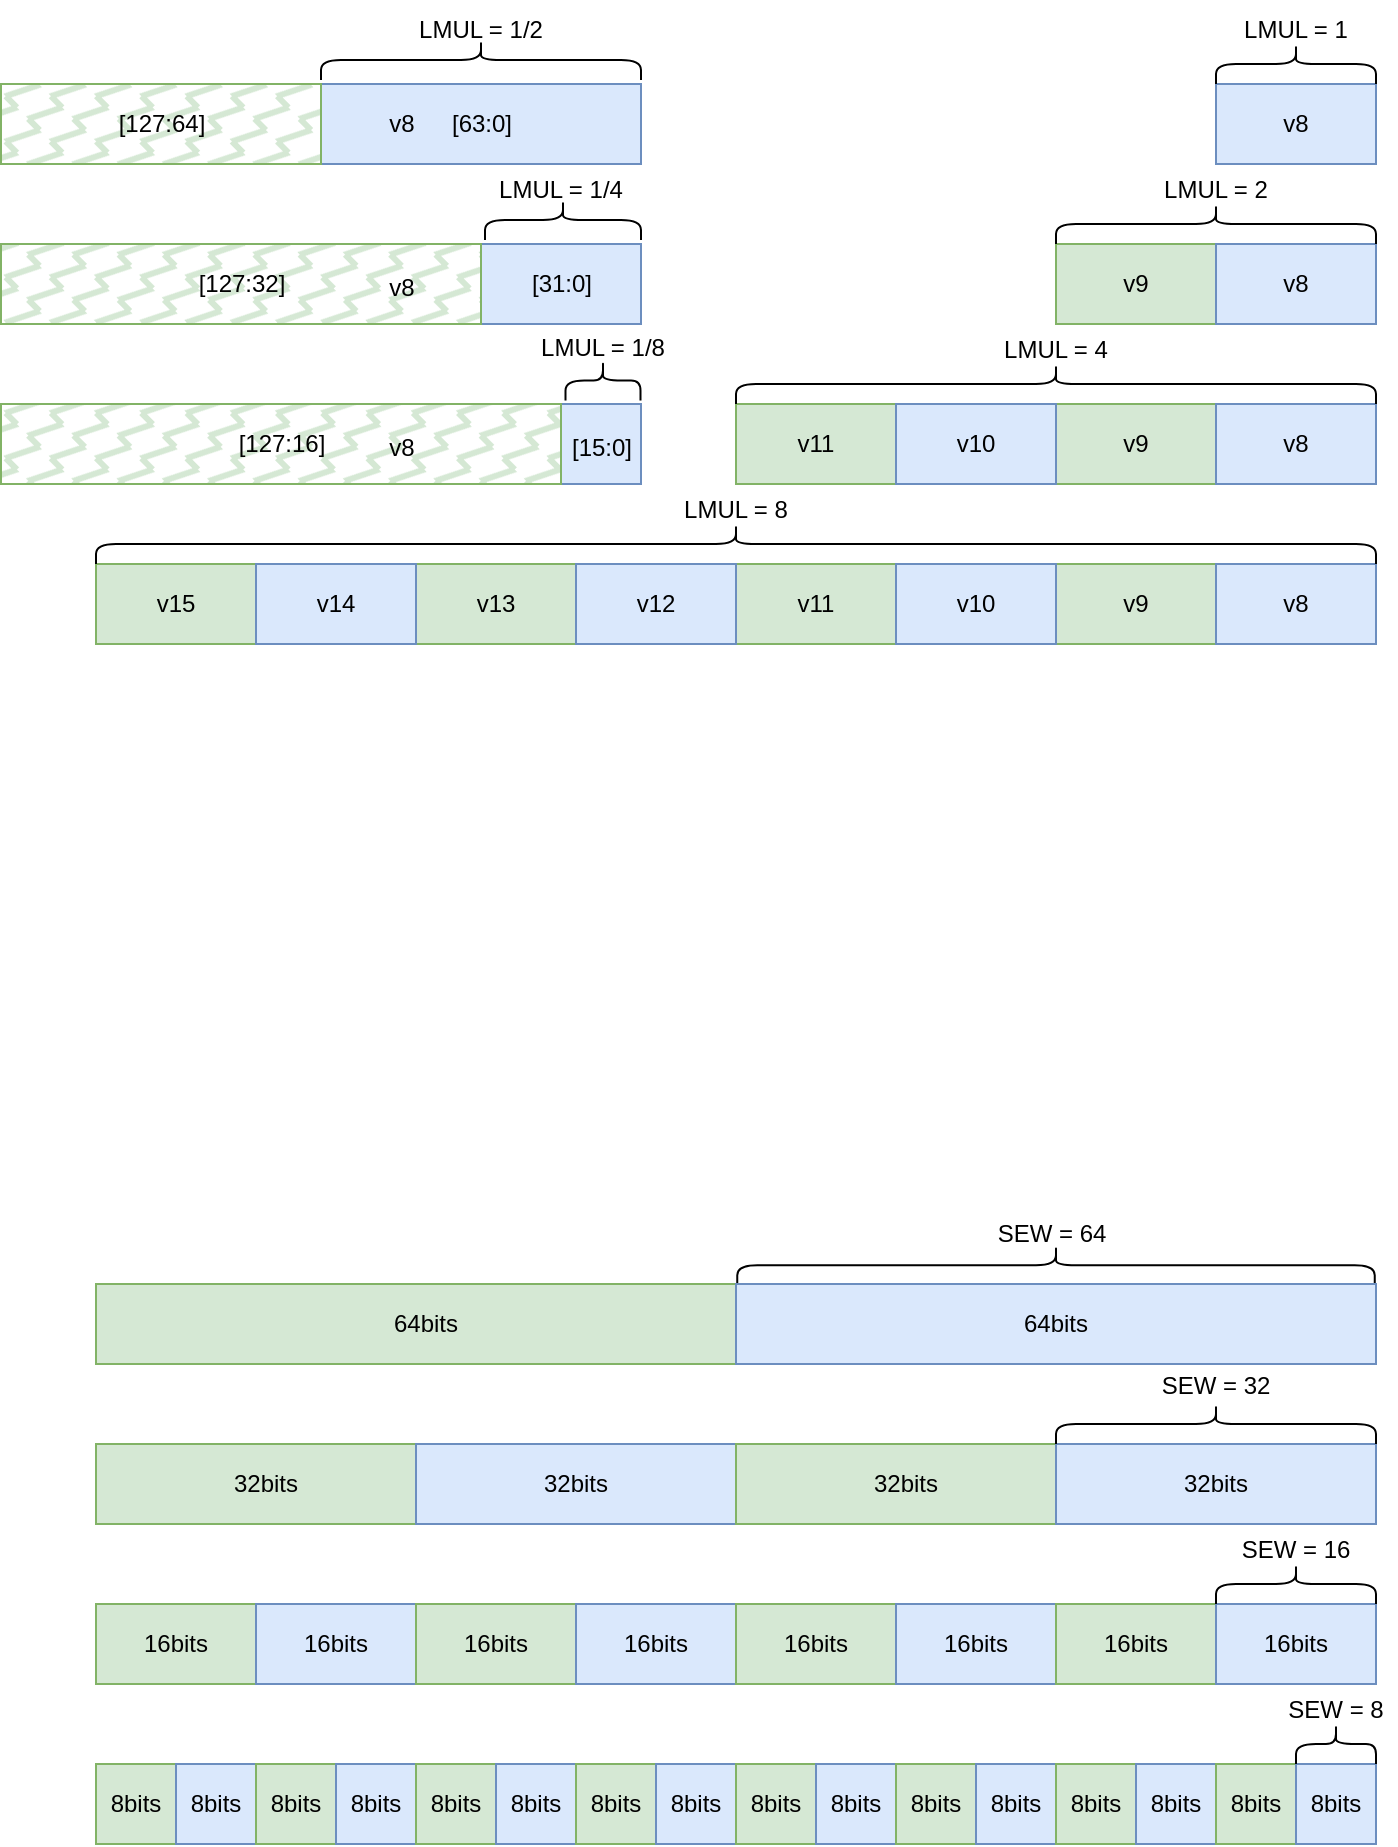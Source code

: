 <mxfile version="21.6.8" type="github">
  <diagram name="第 1 页" id="jzvlUdwYjkxxVMhNJvlO">
    <mxGraphModel dx="2026" dy="1145" grid="0" gridSize="10" guides="1" tooltips="1" connect="1" arrows="1" fold="1" page="0" pageScale="1" pageWidth="827" pageHeight="1169" math="0" shadow="0">
      <root>
        <mxCell id="0" />
        <mxCell id="1" parent="0" />
        <mxCell id="4ZSyjeYfk-KYgpUlRUSk-16" value="" style="rounded=0;whiteSpace=wrap;html=1;fillColor=#dae8fc;strokeColor=#6c8ebf;" vertex="1" parent="1">
          <mxGeometry x="680" y="80" width="80" height="40" as="geometry" />
        </mxCell>
        <mxCell id="4ZSyjeYfk-KYgpUlRUSk-8" value="" style="rounded=0;whiteSpace=wrap;html=1;fillColor=#d5e8d4;strokeColor=#82b366;" vertex="1" parent="1">
          <mxGeometry x="600" y="160" width="80" height="40" as="geometry" />
        </mxCell>
        <mxCell id="4ZSyjeYfk-KYgpUlRUSk-9" value="" style="rounded=0;whiteSpace=wrap;html=1;fillColor=#dae8fc;strokeColor=#6c8ebf;" vertex="1" parent="1">
          <mxGeometry x="680" y="160" width="80" height="40" as="geometry" />
        </mxCell>
        <mxCell id="4ZSyjeYfk-KYgpUlRUSk-18" value="v8" style="text;html=1;strokeColor=none;fillColor=none;align=center;verticalAlign=middle;whiteSpace=wrap;rounded=0;" vertex="1" parent="1">
          <mxGeometry x="690" y="85" width="60" height="30" as="geometry" />
        </mxCell>
        <mxCell id="4ZSyjeYfk-KYgpUlRUSk-20" value="v9" style="text;html=1;strokeColor=none;fillColor=none;align=center;verticalAlign=middle;whiteSpace=wrap;rounded=0;" vertex="1" parent="1">
          <mxGeometry x="610" y="165" width="60" height="30" as="geometry" />
        </mxCell>
        <mxCell id="4ZSyjeYfk-KYgpUlRUSk-21" value="v8" style="text;html=1;strokeColor=none;fillColor=none;align=center;verticalAlign=middle;whiteSpace=wrap;rounded=0;" vertex="1" parent="1">
          <mxGeometry x="690" y="165" width="60" height="30" as="geometry" />
        </mxCell>
        <mxCell id="4ZSyjeYfk-KYgpUlRUSk-22" value="" style="rounded=0;whiteSpace=wrap;html=1;fillColor=#d5e8d4;strokeColor=#82b366;" vertex="1" parent="1">
          <mxGeometry x="600" y="240" width="80" height="40" as="geometry" />
        </mxCell>
        <mxCell id="4ZSyjeYfk-KYgpUlRUSk-23" value="" style="rounded=0;whiteSpace=wrap;html=1;fillColor=#dae8fc;strokeColor=#6c8ebf;" vertex="1" parent="1">
          <mxGeometry x="680" y="240" width="80" height="40" as="geometry" />
        </mxCell>
        <mxCell id="4ZSyjeYfk-KYgpUlRUSk-24" value="v9" style="text;html=1;strokeColor=none;fillColor=none;align=center;verticalAlign=middle;whiteSpace=wrap;rounded=0;" vertex="1" parent="1">
          <mxGeometry x="610" y="245" width="60" height="30" as="geometry" />
        </mxCell>
        <mxCell id="4ZSyjeYfk-KYgpUlRUSk-25" value="v8" style="text;html=1;strokeColor=none;fillColor=none;align=center;verticalAlign=middle;whiteSpace=wrap;rounded=0;" vertex="1" parent="1">
          <mxGeometry x="690" y="245" width="60" height="30" as="geometry" />
        </mxCell>
        <mxCell id="4ZSyjeYfk-KYgpUlRUSk-26" value="" style="rounded=0;whiteSpace=wrap;html=1;fillColor=#d5e8d4;strokeColor=#82b366;" vertex="1" parent="1">
          <mxGeometry x="440" y="240" width="80" height="40" as="geometry" />
        </mxCell>
        <mxCell id="4ZSyjeYfk-KYgpUlRUSk-27" value="" style="rounded=0;whiteSpace=wrap;html=1;fillColor=#dae8fc;strokeColor=#6c8ebf;" vertex="1" parent="1">
          <mxGeometry x="520" y="240" width="80" height="40" as="geometry" />
        </mxCell>
        <mxCell id="4ZSyjeYfk-KYgpUlRUSk-29" value="v10" style="text;html=1;strokeColor=none;fillColor=none;align=center;verticalAlign=middle;whiteSpace=wrap;rounded=0;" vertex="1" parent="1">
          <mxGeometry x="530" y="245" width="60" height="30" as="geometry" />
        </mxCell>
        <mxCell id="4ZSyjeYfk-KYgpUlRUSk-30" value="v11" style="text;html=1;strokeColor=none;fillColor=none;align=center;verticalAlign=middle;whiteSpace=wrap;rounded=0;" vertex="1" parent="1">
          <mxGeometry x="450" y="245" width="60" height="30" as="geometry" />
        </mxCell>
        <mxCell id="4ZSyjeYfk-KYgpUlRUSk-31" value="" style="rounded=0;whiteSpace=wrap;html=1;fillColor=#d5e8d4;strokeColor=#82b366;" vertex="1" parent="1">
          <mxGeometry x="600" y="320" width="80" height="40" as="geometry" />
        </mxCell>
        <mxCell id="4ZSyjeYfk-KYgpUlRUSk-32" value="" style="rounded=0;whiteSpace=wrap;html=1;fillColor=#dae8fc;strokeColor=#6c8ebf;" vertex="1" parent="1">
          <mxGeometry x="680" y="320" width="80" height="40" as="geometry" />
        </mxCell>
        <mxCell id="4ZSyjeYfk-KYgpUlRUSk-33" value="v9" style="text;html=1;strokeColor=none;fillColor=none;align=center;verticalAlign=middle;whiteSpace=wrap;rounded=0;" vertex="1" parent="1">
          <mxGeometry x="610" y="325" width="60" height="30" as="geometry" />
        </mxCell>
        <mxCell id="4ZSyjeYfk-KYgpUlRUSk-34" value="v8" style="text;html=1;strokeColor=none;fillColor=none;align=center;verticalAlign=middle;whiteSpace=wrap;rounded=0;" vertex="1" parent="1">
          <mxGeometry x="690" y="325" width="60" height="30" as="geometry" />
        </mxCell>
        <mxCell id="4ZSyjeYfk-KYgpUlRUSk-35" value="" style="rounded=0;whiteSpace=wrap;html=1;fillColor=#d5e8d4;strokeColor=#82b366;" vertex="1" parent="1">
          <mxGeometry x="440" y="320" width="80" height="40" as="geometry" />
        </mxCell>
        <mxCell id="4ZSyjeYfk-KYgpUlRUSk-36" value="" style="rounded=0;whiteSpace=wrap;html=1;fillColor=#dae8fc;strokeColor=#6c8ebf;" vertex="1" parent="1">
          <mxGeometry x="520" y="320" width="80" height="40" as="geometry" />
        </mxCell>
        <mxCell id="4ZSyjeYfk-KYgpUlRUSk-37" value="v10" style="text;html=1;strokeColor=none;fillColor=none;align=center;verticalAlign=middle;whiteSpace=wrap;rounded=0;" vertex="1" parent="1">
          <mxGeometry x="530" y="325" width="60" height="30" as="geometry" />
        </mxCell>
        <mxCell id="4ZSyjeYfk-KYgpUlRUSk-38" value="v11" style="text;html=1;strokeColor=none;fillColor=none;align=center;verticalAlign=middle;whiteSpace=wrap;rounded=0;" vertex="1" parent="1">
          <mxGeometry x="450" y="325" width="60" height="30" as="geometry" />
        </mxCell>
        <mxCell id="4ZSyjeYfk-KYgpUlRUSk-39" value="" style="rounded=0;whiteSpace=wrap;html=1;fillColor=#d5e8d4;strokeColor=#82b366;" vertex="1" parent="1">
          <mxGeometry x="280" y="320" width="80" height="40" as="geometry" />
        </mxCell>
        <mxCell id="4ZSyjeYfk-KYgpUlRUSk-40" value="" style="rounded=0;whiteSpace=wrap;html=1;fillColor=#dae8fc;strokeColor=#6c8ebf;" vertex="1" parent="1">
          <mxGeometry x="360" y="320" width="80" height="40" as="geometry" />
        </mxCell>
        <mxCell id="4ZSyjeYfk-KYgpUlRUSk-41" value="v13" style="text;html=1;strokeColor=none;fillColor=none;align=center;verticalAlign=middle;whiteSpace=wrap;rounded=0;" vertex="1" parent="1">
          <mxGeometry x="290" y="325" width="60" height="30" as="geometry" />
        </mxCell>
        <mxCell id="4ZSyjeYfk-KYgpUlRUSk-42" value="v12" style="text;html=1;strokeColor=none;fillColor=none;align=center;verticalAlign=middle;whiteSpace=wrap;rounded=0;" vertex="1" parent="1">
          <mxGeometry x="370" y="325" width="60" height="30" as="geometry" />
        </mxCell>
        <mxCell id="4ZSyjeYfk-KYgpUlRUSk-43" value="" style="rounded=0;whiteSpace=wrap;html=1;fillColor=#d5e8d4;strokeColor=#82b366;" vertex="1" parent="1">
          <mxGeometry x="120" y="320" width="80" height="40" as="geometry" />
        </mxCell>
        <mxCell id="4ZSyjeYfk-KYgpUlRUSk-44" value="" style="rounded=0;whiteSpace=wrap;html=1;fillColor=#dae8fc;strokeColor=#6c8ebf;" vertex="1" parent="1">
          <mxGeometry x="200" y="320" width="80" height="40" as="geometry" />
        </mxCell>
        <mxCell id="4ZSyjeYfk-KYgpUlRUSk-45" value="v14" style="text;html=1;strokeColor=none;fillColor=none;align=center;verticalAlign=middle;whiteSpace=wrap;rounded=0;" vertex="1" parent="1">
          <mxGeometry x="210" y="325" width="60" height="30" as="geometry" />
        </mxCell>
        <mxCell id="4ZSyjeYfk-KYgpUlRUSk-46" value="v15" style="text;html=1;strokeColor=none;fillColor=none;align=center;verticalAlign=middle;whiteSpace=wrap;rounded=0;" vertex="1" parent="1">
          <mxGeometry x="130" y="325" width="60" height="30" as="geometry" />
        </mxCell>
        <mxCell id="4ZSyjeYfk-KYgpUlRUSk-48" value="LMUL = 1" style="text;html=1;strokeColor=none;fillColor=none;align=center;verticalAlign=middle;whiteSpace=wrap;rounded=0;" vertex="1" parent="1">
          <mxGeometry x="690" y="38" width="60" height="30" as="geometry" />
        </mxCell>
        <mxCell id="4ZSyjeYfk-KYgpUlRUSk-52" value="" style="shape=curlyBracket;whiteSpace=wrap;html=1;rounded=1;flipH=1;labelPosition=right;verticalLabelPosition=middle;align=left;verticalAlign=middle;rotation=-90;" vertex="1" parent="1">
          <mxGeometry x="710" y="30" width="20" height="80" as="geometry" />
        </mxCell>
        <mxCell id="4ZSyjeYfk-KYgpUlRUSk-55" value="LMUL = 2" style="text;html=1;strokeColor=none;fillColor=none;align=center;verticalAlign=middle;whiteSpace=wrap;rounded=0;" vertex="1" parent="1">
          <mxGeometry x="650" y="118" width="60" height="30" as="geometry" />
        </mxCell>
        <mxCell id="4ZSyjeYfk-KYgpUlRUSk-56" value="" style="shape=curlyBracket;whiteSpace=wrap;html=1;rounded=1;flipH=1;labelPosition=right;verticalLabelPosition=middle;align=left;verticalAlign=middle;rotation=-90;" vertex="1" parent="1">
          <mxGeometry x="670" y="70" width="20" height="160" as="geometry" />
        </mxCell>
        <mxCell id="4ZSyjeYfk-KYgpUlRUSk-57" value="LMUL = 4" style="text;html=1;strokeColor=none;fillColor=none;align=center;verticalAlign=middle;whiteSpace=wrap;rounded=0;" vertex="1" parent="1">
          <mxGeometry x="570" y="198" width="60" height="30" as="geometry" />
        </mxCell>
        <mxCell id="4ZSyjeYfk-KYgpUlRUSk-58" value="" style="shape=curlyBracket;whiteSpace=wrap;html=1;rounded=1;flipH=1;labelPosition=right;verticalLabelPosition=middle;align=left;verticalAlign=middle;rotation=-90;" vertex="1" parent="1">
          <mxGeometry x="590" y="70" width="20" height="320" as="geometry" />
        </mxCell>
        <mxCell id="4ZSyjeYfk-KYgpUlRUSk-59" value="LMUL = 8" style="text;html=1;strokeColor=none;fillColor=none;align=center;verticalAlign=middle;whiteSpace=wrap;rounded=0;" vertex="1" parent="1">
          <mxGeometry x="410" y="278" width="60" height="30" as="geometry" />
        </mxCell>
        <mxCell id="4ZSyjeYfk-KYgpUlRUSk-60" value="" style="shape=curlyBracket;whiteSpace=wrap;html=1;rounded=1;flipH=1;labelPosition=right;verticalLabelPosition=middle;align=left;verticalAlign=middle;rotation=-90;" vertex="1" parent="1">
          <mxGeometry x="430" y="-10" width="20" height="640" as="geometry" />
        </mxCell>
        <mxCell id="4ZSyjeYfk-KYgpUlRUSk-87" value="16bits" style="rounded=0;whiteSpace=wrap;html=1;fillColor=#d5e8d4;strokeColor=#82b366;" vertex="1" parent="1">
          <mxGeometry x="120" y="840" width="80" height="40" as="geometry" />
        </mxCell>
        <mxCell id="4ZSyjeYfk-KYgpUlRUSk-88" value="16bits" style="rounded=0;whiteSpace=wrap;html=1;fillColor=#dae8fc;strokeColor=#6c8ebf;" vertex="1" parent="1">
          <mxGeometry x="200" y="840" width="80" height="40" as="geometry" />
        </mxCell>
        <mxCell id="4ZSyjeYfk-KYgpUlRUSk-91" value="" style="shape=curlyBracket;whiteSpace=wrap;html=1;rounded=1;flipH=1;labelPosition=right;verticalLabelPosition=middle;align=left;verticalAlign=middle;rotation=-90;" vertex="1" parent="1">
          <mxGeometry x="590" y="511.25" width="20" height="318.75" as="geometry" />
        </mxCell>
        <mxCell id="4ZSyjeYfk-KYgpUlRUSk-98" value="8bits" style="rounded=0;whiteSpace=wrap;html=1;fillColor=#d5e8d4;strokeColor=#82b366;" vertex="1" parent="1">
          <mxGeometry x="120" y="920" width="40" height="40" as="geometry" />
        </mxCell>
        <mxCell id="4ZSyjeYfk-KYgpUlRUSk-99" value="8bits" style="rounded=0;whiteSpace=wrap;html=1;fillColor=#dae8fc;strokeColor=#6c8ebf;" vertex="1" parent="1">
          <mxGeometry x="160" y="920" width="40" height="40" as="geometry" />
        </mxCell>
        <mxCell id="4ZSyjeYfk-KYgpUlRUSk-100" value="8bits" style="rounded=0;whiteSpace=wrap;html=1;fillColor=#d5e8d4;strokeColor=#82b366;" vertex="1" parent="1">
          <mxGeometry x="200" y="920" width="40" height="40" as="geometry" />
        </mxCell>
        <mxCell id="4ZSyjeYfk-KYgpUlRUSk-101" value="8bits" style="rounded=0;whiteSpace=wrap;html=1;fillColor=#dae8fc;strokeColor=#6c8ebf;" vertex="1" parent="1">
          <mxGeometry x="240" y="920" width="40" height="40" as="geometry" />
        </mxCell>
        <mxCell id="4ZSyjeYfk-KYgpUlRUSk-102" value="8bits" style="rounded=0;whiteSpace=wrap;html=1;fillColor=#d5e8d4;strokeColor=#82b366;" vertex="1" parent="1">
          <mxGeometry x="280" y="920" width="40" height="40" as="geometry" />
        </mxCell>
        <mxCell id="4ZSyjeYfk-KYgpUlRUSk-103" value="8bits" style="rounded=0;whiteSpace=wrap;html=1;fillColor=#dae8fc;strokeColor=#6c8ebf;" vertex="1" parent="1">
          <mxGeometry x="320" y="920" width="40" height="40" as="geometry" />
        </mxCell>
        <mxCell id="4ZSyjeYfk-KYgpUlRUSk-104" value="8bits" style="rounded=0;whiteSpace=wrap;html=1;fillColor=#d5e8d4;strokeColor=#82b366;" vertex="1" parent="1">
          <mxGeometry x="360" y="920" width="40" height="40" as="geometry" />
        </mxCell>
        <mxCell id="4ZSyjeYfk-KYgpUlRUSk-105" value="8bits" style="rounded=0;whiteSpace=wrap;html=1;fillColor=#dae8fc;strokeColor=#6c8ebf;" vertex="1" parent="1">
          <mxGeometry x="400" y="920" width="40" height="40" as="geometry" />
        </mxCell>
        <mxCell id="4ZSyjeYfk-KYgpUlRUSk-106" value="8bits" style="rounded=0;whiteSpace=wrap;html=1;fillColor=#d5e8d4;strokeColor=#82b366;" vertex="1" parent="1">
          <mxGeometry x="440" y="920" width="40" height="40" as="geometry" />
        </mxCell>
        <mxCell id="4ZSyjeYfk-KYgpUlRUSk-107" value="8bits" style="rounded=0;whiteSpace=wrap;html=1;fillColor=#dae8fc;strokeColor=#6c8ebf;" vertex="1" parent="1">
          <mxGeometry x="480" y="920" width="40" height="40" as="geometry" />
        </mxCell>
        <mxCell id="4ZSyjeYfk-KYgpUlRUSk-108" value="8bits" style="rounded=0;whiteSpace=wrap;html=1;fillColor=#d5e8d4;strokeColor=#82b366;" vertex="1" parent="1">
          <mxGeometry x="520" y="920" width="40" height="40" as="geometry" />
        </mxCell>
        <mxCell id="4ZSyjeYfk-KYgpUlRUSk-109" value="8bits" style="rounded=0;whiteSpace=wrap;html=1;fillColor=#dae8fc;strokeColor=#6c8ebf;" vertex="1" parent="1">
          <mxGeometry x="560" y="920" width="40" height="40" as="geometry" />
        </mxCell>
        <mxCell id="4ZSyjeYfk-KYgpUlRUSk-110" value="8bits" style="rounded=0;whiteSpace=wrap;html=1;fillColor=#d5e8d4;strokeColor=#82b366;" vertex="1" parent="1">
          <mxGeometry x="600" y="920" width="40" height="40" as="geometry" />
        </mxCell>
        <mxCell id="4ZSyjeYfk-KYgpUlRUSk-111" value="8bits" style="rounded=0;whiteSpace=wrap;html=1;fillColor=#dae8fc;strokeColor=#6c8ebf;" vertex="1" parent="1">
          <mxGeometry x="640" y="920" width="40" height="40" as="geometry" />
        </mxCell>
        <mxCell id="4ZSyjeYfk-KYgpUlRUSk-112" value="8bits" style="rounded=0;whiteSpace=wrap;html=1;fillColor=#d5e8d4;strokeColor=#82b366;" vertex="1" parent="1">
          <mxGeometry x="680" y="920" width="40" height="40" as="geometry" />
        </mxCell>
        <mxCell id="4ZSyjeYfk-KYgpUlRUSk-113" value="8bits" style="rounded=0;whiteSpace=wrap;html=1;fillColor=#dae8fc;strokeColor=#6c8ebf;" vertex="1" parent="1">
          <mxGeometry x="720" y="920" width="40" height="40" as="geometry" />
        </mxCell>
        <mxCell id="4ZSyjeYfk-KYgpUlRUSk-114" value="16bits" style="rounded=0;whiteSpace=wrap;html=1;fillColor=#d5e8d4;strokeColor=#82b366;" vertex="1" parent="1">
          <mxGeometry x="280" y="840" width="80" height="40" as="geometry" />
        </mxCell>
        <mxCell id="4ZSyjeYfk-KYgpUlRUSk-115" value="16bits" style="rounded=0;whiteSpace=wrap;html=1;fillColor=#dae8fc;strokeColor=#6c8ebf;" vertex="1" parent="1">
          <mxGeometry x="360" y="840" width="80" height="40" as="geometry" />
        </mxCell>
        <mxCell id="4ZSyjeYfk-KYgpUlRUSk-116" value="16bits" style="rounded=0;whiteSpace=wrap;html=1;fillColor=#d5e8d4;strokeColor=#82b366;" vertex="1" parent="1">
          <mxGeometry x="440" y="840" width="80" height="40" as="geometry" />
        </mxCell>
        <mxCell id="4ZSyjeYfk-KYgpUlRUSk-117" value="16bits" style="rounded=0;whiteSpace=wrap;html=1;fillColor=#dae8fc;strokeColor=#6c8ebf;" vertex="1" parent="1">
          <mxGeometry x="520" y="840" width="80" height="40" as="geometry" />
        </mxCell>
        <mxCell id="4ZSyjeYfk-KYgpUlRUSk-118" value="16bits" style="rounded=0;whiteSpace=wrap;html=1;fillColor=#d5e8d4;strokeColor=#82b366;" vertex="1" parent="1">
          <mxGeometry x="600" y="840" width="80" height="40" as="geometry" />
        </mxCell>
        <mxCell id="4ZSyjeYfk-KYgpUlRUSk-119" value="16bits" style="rounded=0;whiteSpace=wrap;html=1;fillColor=#dae8fc;strokeColor=#6c8ebf;" vertex="1" parent="1">
          <mxGeometry x="680" y="840" width="80" height="40" as="geometry" />
        </mxCell>
        <mxCell id="4ZSyjeYfk-KYgpUlRUSk-120" value="32bits" style="rounded=0;whiteSpace=wrap;html=1;fillColor=#d5e8d4;strokeColor=#82b366;" vertex="1" parent="1">
          <mxGeometry x="120" y="760" width="170" height="40" as="geometry" />
        </mxCell>
        <mxCell id="4ZSyjeYfk-KYgpUlRUSk-121" value="32bits" style="rounded=0;whiteSpace=wrap;html=1;fillColor=#dae8fc;strokeColor=#6c8ebf;" vertex="1" parent="1">
          <mxGeometry x="280" y="760" width="160" height="40" as="geometry" />
        </mxCell>
        <mxCell id="4ZSyjeYfk-KYgpUlRUSk-124" value="32bits" style="rounded=0;whiteSpace=wrap;html=1;fillColor=#d5e8d4;strokeColor=#82b366;" vertex="1" parent="1">
          <mxGeometry x="440" y="760" width="170" height="40" as="geometry" />
        </mxCell>
        <mxCell id="4ZSyjeYfk-KYgpUlRUSk-125" value="32bits" style="rounded=0;whiteSpace=wrap;html=1;fillColor=#dae8fc;strokeColor=#6c8ebf;" vertex="1" parent="1">
          <mxGeometry x="600" y="760" width="160" height="40" as="geometry" />
        </mxCell>
        <mxCell id="4ZSyjeYfk-KYgpUlRUSk-126" value="64bits" style="rounded=0;whiteSpace=wrap;html=1;fillColor=#d5e8d4;strokeColor=#82b366;" vertex="1" parent="1">
          <mxGeometry x="120" y="680" width="330" height="40" as="geometry" />
        </mxCell>
        <mxCell id="4ZSyjeYfk-KYgpUlRUSk-127" value="64bits" style="rounded=0;whiteSpace=wrap;html=1;fillColor=#dae8fc;strokeColor=#6c8ebf;" vertex="1" parent="1">
          <mxGeometry x="440" y="680" width="320" height="40" as="geometry" />
        </mxCell>
        <mxCell id="4ZSyjeYfk-KYgpUlRUSk-128" value="SEW = 64" style="text;html=1;strokeColor=none;fillColor=none;align=center;verticalAlign=middle;whiteSpace=wrap;rounded=0;" vertex="1" parent="1">
          <mxGeometry x="567.5" y="640" width="60" height="30" as="geometry" />
        </mxCell>
        <mxCell id="4ZSyjeYfk-KYgpUlRUSk-129" value="SEW = 16" style="text;html=1;strokeColor=none;fillColor=none;align=center;verticalAlign=middle;whiteSpace=wrap;rounded=0;" vertex="1" parent="1">
          <mxGeometry x="690" y="798" width="60" height="30" as="geometry" />
        </mxCell>
        <mxCell id="4ZSyjeYfk-KYgpUlRUSk-130" value="" style="shape=curlyBracket;whiteSpace=wrap;html=1;rounded=1;flipH=1;labelPosition=right;verticalLabelPosition=middle;align=left;verticalAlign=middle;rotation=-90;" vertex="1" parent="1">
          <mxGeometry x="710" y="790" width="20" height="80" as="geometry" />
        </mxCell>
        <mxCell id="4ZSyjeYfk-KYgpUlRUSk-131" value="SEW = 8" style="text;html=1;strokeColor=none;fillColor=none;align=center;verticalAlign=middle;whiteSpace=wrap;rounded=0;" vertex="1" parent="1">
          <mxGeometry x="710" y="878" width="60" height="30" as="geometry" />
        </mxCell>
        <mxCell id="4ZSyjeYfk-KYgpUlRUSk-132" value="" style="shape=curlyBracket;whiteSpace=wrap;html=1;rounded=1;flipH=1;labelPosition=right;verticalLabelPosition=middle;align=left;verticalAlign=middle;rotation=-90;" vertex="1" parent="1">
          <mxGeometry x="730" y="890" width="20" height="40" as="geometry" />
        </mxCell>
        <mxCell id="4ZSyjeYfk-KYgpUlRUSk-133" value="SEW = 32" style="text;html=1;strokeColor=none;fillColor=none;align=center;verticalAlign=middle;whiteSpace=wrap;rounded=0;" vertex="1" parent="1">
          <mxGeometry x="650" y="715.5" width="60" height="30" as="geometry" />
        </mxCell>
        <mxCell id="4ZSyjeYfk-KYgpUlRUSk-134" value="" style="shape=curlyBracket;whiteSpace=wrap;html=1;rounded=1;flipH=1;labelPosition=right;verticalLabelPosition=middle;align=left;verticalAlign=middle;rotation=-90;" vertex="1" parent="1">
          <mxGeometry x="670" y="670" width="20" height="160" as="geometry" />
        </mxCell>
        <mxCell id="4ZSyjeYfk-KYgpUlRUSk-135" value="" style="rounded=0;whiteSpace=wrap;html=1;fillColor=#dae8fc;strokeColor=#6c8ebf;" vertex="1" parent="1">
          <mxGeometry x="232.5" y="80" width="160" height="40" as="geometry" />
        </mxCell>
        <mxCell id="4ZSyjeYfk-KYgpUlRUSk-136" value="[63:0]" style="text;html=1;strokeColor=none;fillColor=none;align=center;verticalAlign=middle;whiteSpace=wrap;rounded=0;" vertex="1" parent="1">
          <mxGeometry x="282.5" y="85" width="60" height="30" as="geometry" />
        </mxCell>
        <mxCell id="4ZSyjeYfk-KYgpUlRUSk-137" value="LMUL = 1/2" style="text;html=1;strokeColor=none;fillColor=none;align=center;verticalAlign=middle;whiteSpace=wrap;rounded=0;" vertex="1" parent="1">
          <mxGeometry x="276" y="38" width="73" height="30" as="geometry" />
        </mxCell>
        <mxCell id="4ZSyjeYfk-KYgpUlRUSk-138" value="" style="shape=curlyBracket;whiteSpace=wrap;html=1;rounded=1;flipH=1;labelPosition=right;verticalLabelPosition=middle;align=left;verticalAlign=middle;rotation=-90;" vertex="1" parent="1">
          <mxGeometry x="302.5" y="-12" width="20" height="160" as="geometry" />
        </mxCell>
        <mxCell id="4ZSyjeYfk-KYgpUlRUSk-141" value="[127:64]" style="rounded=0;whiteSpace=wrap;html=1;fillColor=#d5e8d4;strokeColor=#82b366;glass=0;fillStyle=zigzag-line;" vertex="1" parent="1">
          <mxGeometry x="72.5" y="80" width="160" height="40" as="geometry" />
        </mxCell>
        <mxCell id="4ZSyjeYfk-KYgpUlRUSk-149" value="" style="rounded=0;whiteSpace=wrap;html=1;fillColor=#dae8fc;strokeColor=#6c8ebf;" vertex="1" parent="1">
          <mxGeometry x="312.5" y="160" width="80" height="40" as="geometry" />
        </mxCell>
        <mxCell id="4ZSyjeYfk-KYgpUlRUSk-150" value="[31:0]" style="text;html=1;strokeColor=none;fillColor=none;align=center;verticalAlign=middle;whiteSpace=wrap;rounded=0;" vertex="1" parent="1">
          <mxGeometry x="322.5" y="165" width="60" height="30" as="geometry" />
        </mxCell>
        <mxCell id="4ZSyjeYfk-KYgpUlRUSk-151" value="LMUL = 1/4" style="text;html=1;strokeColor=none;fillColor=none;align=center;verticalAlign=middle;whiteSpace=wrap;rounded=0;" vertex="1" parent="1">
          <mxGeometry x="316" y="118" width="73" height="30" as="geometry" />
        </mxCell>
        <mxCell id="4ZSyjeYfk-KYgpUlRUSk-152" value="" style="shape=curlyBracket;whiteSpace=wrap;html=1;rounded=1;flipH=1;labelPosition=right;verticalLabelPosition=middle;align=left;verticalAlign=middle;rotation=-90;" vertex="1" parent="1">
          <mxGeometry x="343.5" y="109" width="20" height="78" as="geometry" />
        </mxCell>
        <mxCell id="4ZSyjeYfk-KYgpUlRUSk-153" value="[127:32]" style="rounded=0;whiteSpace=wrap;html=1;fillColor=#d5e8d4;strokeColor=#82b366;glass=0;fillStyle=zigzag-line;" vertex="1" parent="1">
          <mxGeometry x="72.5" y="160" width="240" height="40" as="geometry" />
        </mxCell>
        <mxCell id="4ZSyjeYfk-KYgpUlRUSk-154" value="" style="rounded=0;whiteSpace=wrap;html=1;fillColor=#dae8fc;strokeColor=#6c8ebf;" vertex="1" parent="1">
          <mxGeometry x="352.5" y="240" width="40" height="40" as="geometry" />
        </mxCell>
        <mxCell id="4ZSyjeYfk-KYgpUlRUSk-155" value="[15:0]" style="text;html=1;strokeColor=none;fillColor=none;align=center;verticalAlign=middle;whiteSpace=wrap;rounded=0;" vertex="1" parent="1">
          <mxGeometry x="357.5" y="247" width="30" height="30" as="geometry" />
        </mxCell>
        <mxCell id="4ZSyjeYfk-KYgpUlRUSk-156" value="" style="shape=curlyBracket;whiteSpace=wrap;html=1;rounded=1;flipH=1;labelPosition=right;verticalLabelPosition=middle;align=left;verticalAlign=middle;rotation=-90;" vertex="1" parent="1">
          <mxGeometry x="363.5" y="209.5" width="20" height="37.5" as="geometry" />
        </mxCell>
        <mxCell id="4ZSyjeYfk-KYgpUlRUSk-157" value="[127:16]" style="rounded=0;whiteSpace=wrap;html=1;fillColor=#d5e8d4;strokeColor=#82b366;glass=0;fillStyle=zigzag-line;" vertex="1" parent="1">
          <mxGeometry x="72.5" y="240" width="280" height="40" as="geometry" />
        </mxCell>
        <mxCell id="4ZSyjeYfk-KYgpUlRUSk-162" value="LMUL = 1/8" style="text;html=1;strokeColor=none;fillColor=none;align=center;verticalAlign=middle;whiteSpace=wrap;rounded=0;" vertex="1" parent="1">
          <mxGeometry x="337" y="197" width="73" height="30" as="geometry" />
        </mxCell>
        <mxCell id="4ZSyjeYfk-KYgpUlRUSk-163" value="v8" style="text;html=1;strokeColor=none;fillColor=none;align=center;verticalAlign=middle;whiteSpace=wrap;rounded=0;" vertex="1" parent="1">
          <mxGeometry x="242.5" y="85" width="60" height="30" as="geometry" />
        </mxCell>
        <mxCell id="4ZSyjeYfk-KYgpUlRUSk-164" value="v8" style="text;html=1;strokeColor=none;fillColor=none;align=center;verticalAlign=middle;whiteSpace=wrap;rounded=0;" vertex="1" parent="1">
          <mxGeometry x="242.5" y="167" width="60" height="30" as="geometry" />
        </mxCell>
        <mxCell id="4ZSyjeYfk-KYgpUlRUSk-165" value="v8" style="text;html=1;strokeColor=none;fillColor=none;align=center;verticalAlign=middle;whiteSpace=wrap;rounded=0;" vertex="1" parent="1">
          <mxGeometry x="242.5" y="247" width="60" height="30" as="geometry" />
        </mxCell>
      </root>
    </mxGraphModel>
  </diagram>
</mxfile>
